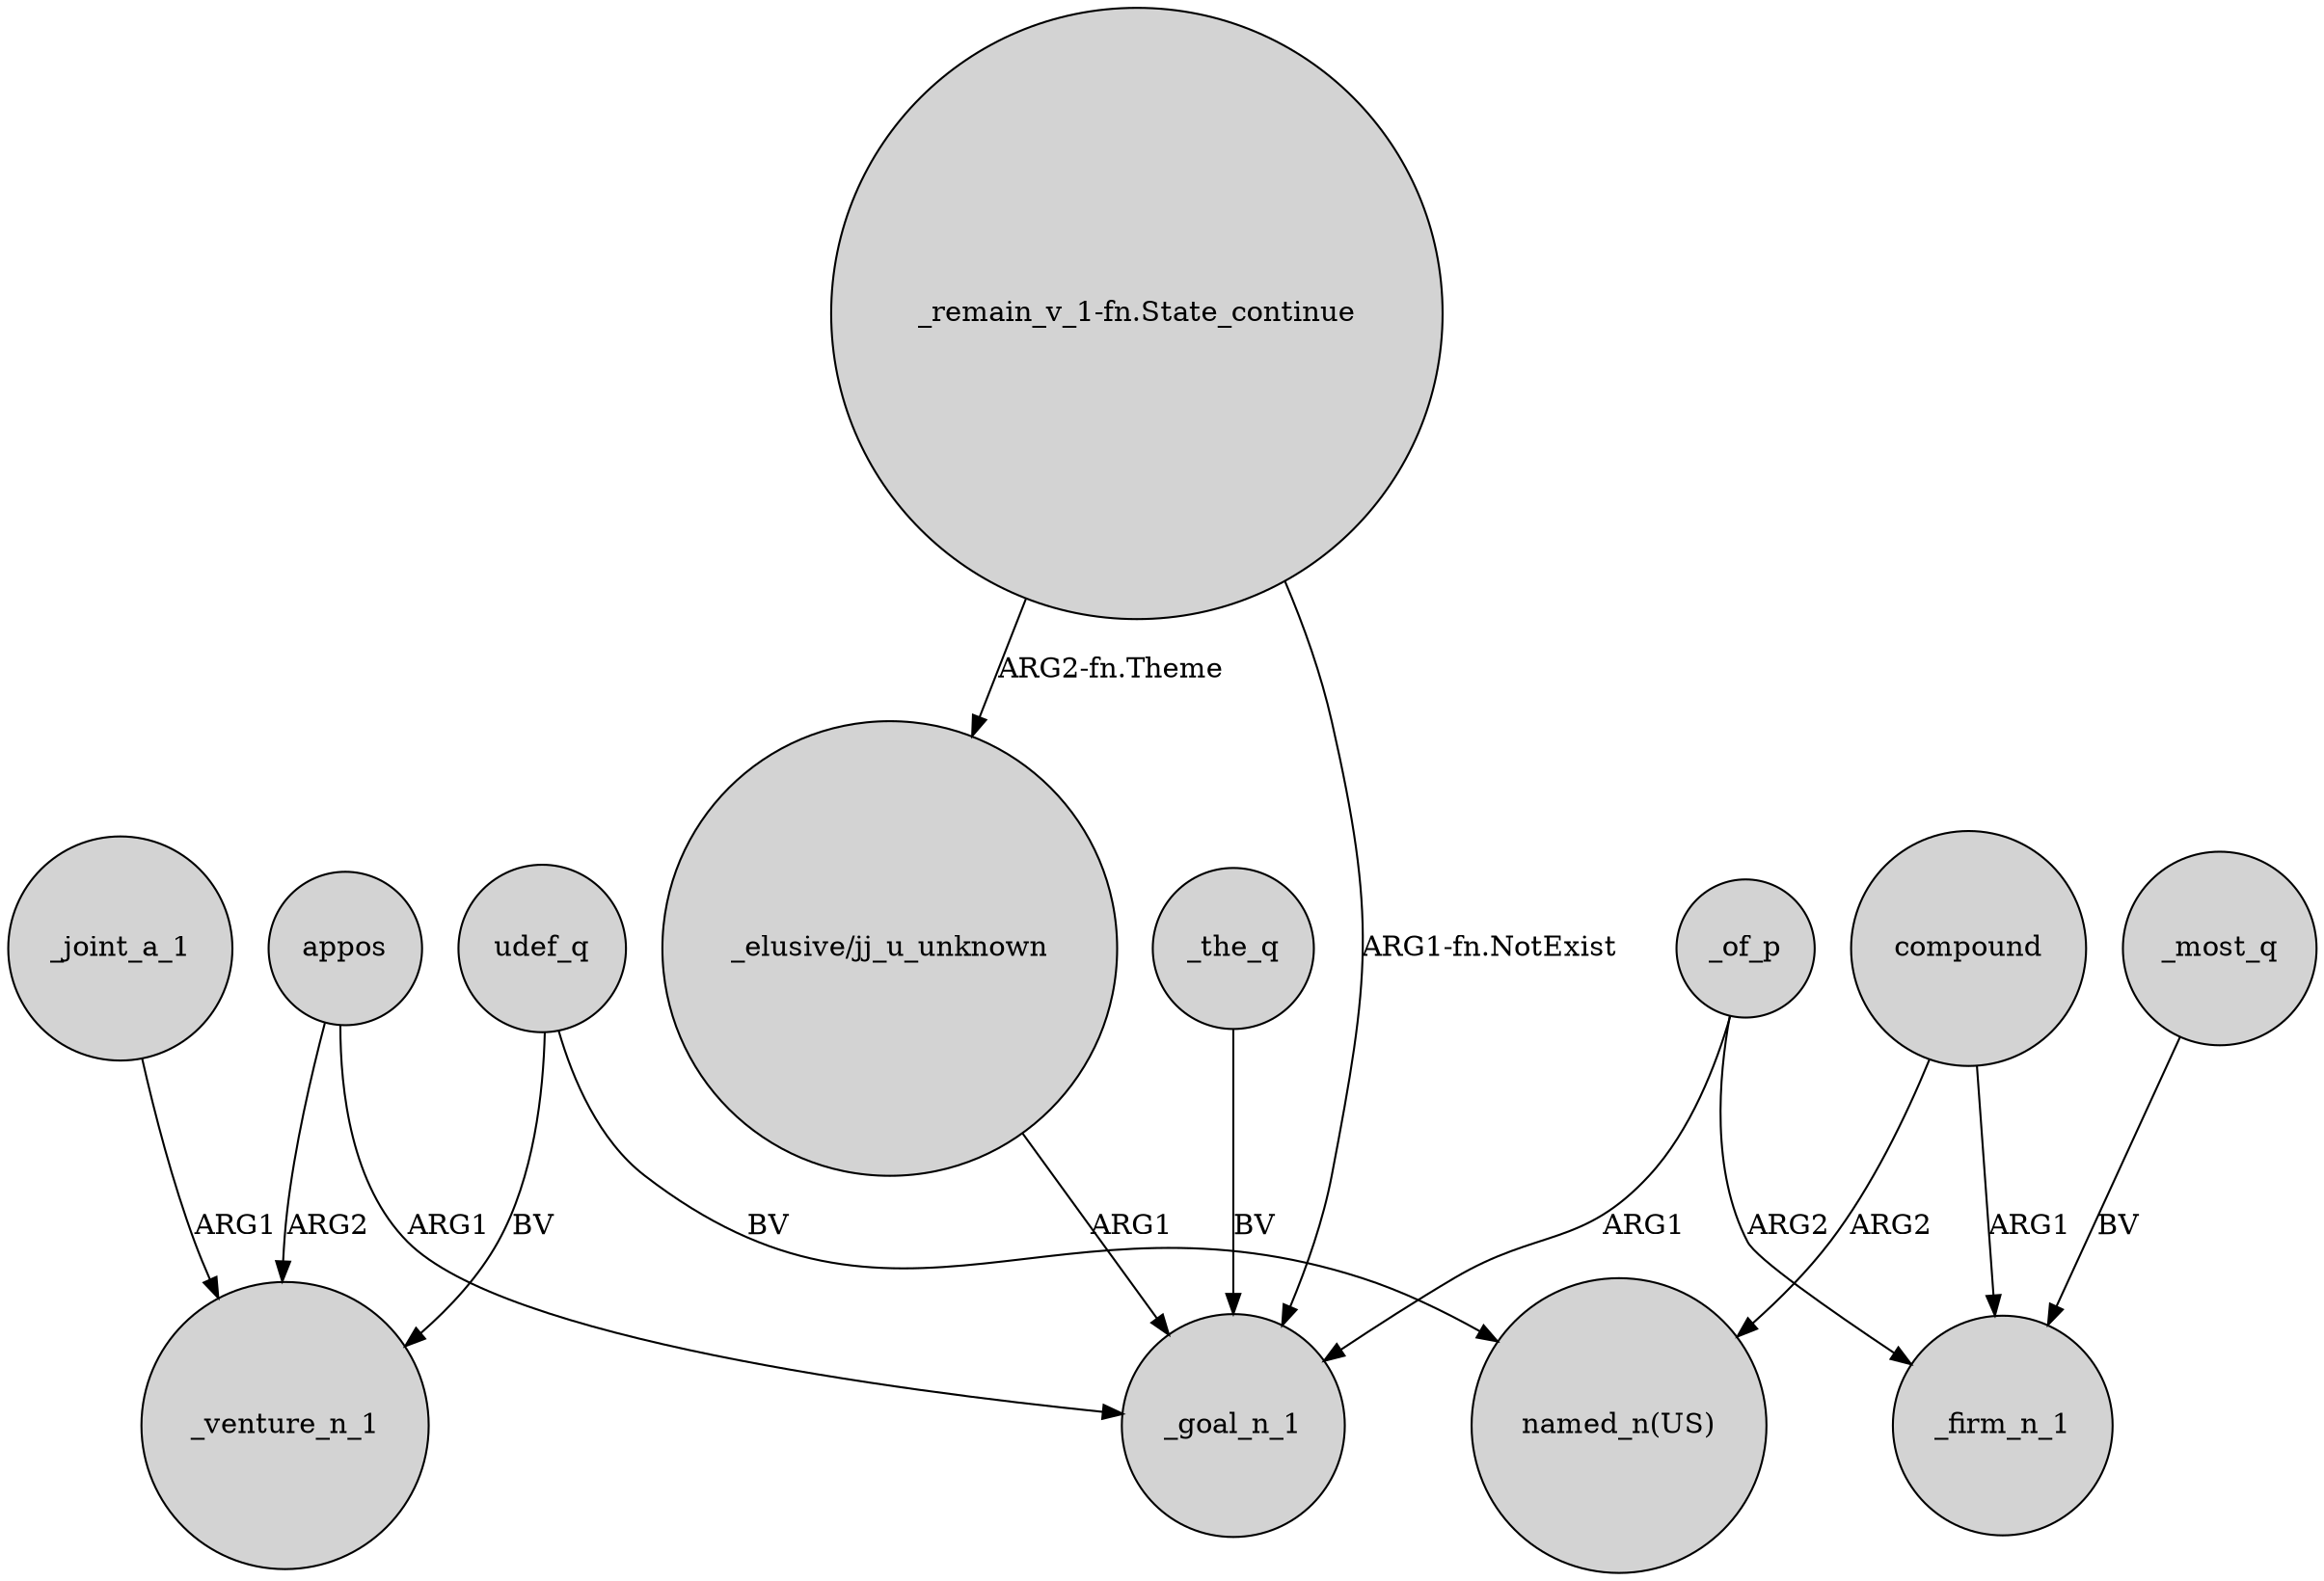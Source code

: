digraph {
	node [shape=circle style=filled]
	_joint_a_1 -> _venture_n_1 [label=ARG1]
	appos -> _venture_n_1 [label=ARG2]
	"_remain_v_1-fn.State_continue" -> "_elusive/jj_u_unknown" [label="ARG2-fn.Theme"]
	_of_p -> _firm_n_1 [label=ARG2]
	_most_q -> _firm_n_1 [label=BV]
	udef_q -> "named_n(US)" [label=BV]
	"_elusive/jj_u_unknown" -> _goal_n_1 [label=ARG1]
	appos -> _goal_n_1 [label=ARG1]
	"_remain_v_1-fn.State_continue" -> _goal_n_1 [label="ARG1-fn.NotExist"]
	udef_q -> _venture_n_1 [label=BV]
	compound -> "named_n(US)" [label=ARG2]
	compound -> _firm_n_1 [label=ARG1]
	_the_q -> _goal_n_1 [label=BV]
	_of_p -> _goal_n_1 [label=ARG1]
}
